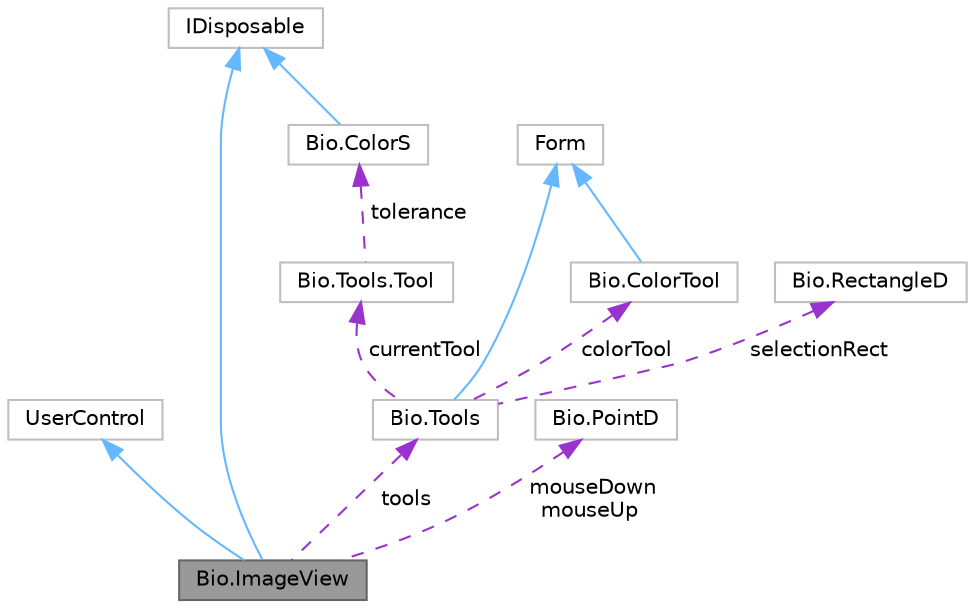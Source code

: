 digraph "Bio.ImageView"
{
 // LATEX_PDF_SIZE
  bgcolor="transparent";
  edge [fontname=Helvetica,fontsize=10,labelfontname=Helvetica,labelfontsize=10];
  node [fontname=Helvetica,fontsize=10,shape=box,height=0.2,width=0.4];
  Node1 [label="Bio.ImageView",height=0.2,width=0.4,color="gray40", fillcolor="grey60", style="filled", fontcolor="black",tooltip=" "];
  Node2 -> Node1 [dir="back",color="steelblue1",style="solid"];
  Node2 [label="UserControl",height=0.2,width=0.4,color="grey75", fillcolor="white", style="filled",tooltip=" "];
  Node3 -> Node1 [dir="back",color="steelblue1",style="solid"];
  Node3 [label="IDisposable",height=0.2,width=0.4,color="grey75", fillcolor="white", style="filled",tooltip=" "];
  Node4 -> Node1 [dir="back",color="darkorchid3",style="dashed",label=" mouseDown\nmouseUp" ];
  Node4 [label="Bio.PointD",height=0.2,width=0.4,color="grey75", fillcolor="white", style="filled",URL="$struct_bio_1_1_point_d.html",tooltip=" "];
  Node5 -> Node1 [dir="back",color="darkorchid3",style="dashed",label=" tools" ];
  Node5 [label="Bio.Tools",height=0.2,width=0.4,color="grey75", fillcolor="white", style="filled",URL="$class_bio_1_1_tools.html",tooltip=" "];
  Node6 -> Node5 [dir="back",color="steelblue1",style="solid"];
  Node6 [label="Form",height=0.2,width=0.4,color="grey75", fillcolor="white", style="filled",tooltip=" "];
  Node7 -> Node5 [dir="back",color="darkorchid3",style="dashed",label=" colorTool" ];
  Node7 [label="Bio.ColorTool",height=0.2,width=0.4,color="grey75", fillcolor="white", style="filled",URL="$class_bio_1_1_color_tool.html",tooltip=" "];
  Node6 -> Node7 [dir="back",color="steelblue1",style="solid"];
  Node8 -> Node5 [dir="back",color="darkorchid3",style="dashed",label=" currentTool" ];
  Node8 [label="Bio.Tools.Tool",height=0.2,width=0.4,color="grey75", fillcolor="white", style="filled",URL="$class_bio_1_1_tools_1_1_tool.html",tooltip=" "];
  Node9 -> Node8 [dir="back",color="darkorchid3",style="dashed",label=" tolerance" ];
  Node9 [label="Bio.ColorS",height=0.2,width=0.4,color="grey75", fillcolor="white", style="filled",URL="$struct_bio_1_1_color_s.html",tooltip=" "];
  Node3 -> Node9 [dir="back",color="steelblue1",style="solid"];
  Node10 -> Node5 [dir="back",color="darkorchid3",style="dashed",label=" selectionRect" ];
  Node10 [label="Bio.RectangleD",height=0.2,width=0.4,color="grey75", fillcolor="white", style="filled",URL="$struct_bio_1_1_rectangle_d.html",tooltip=" "];
}
